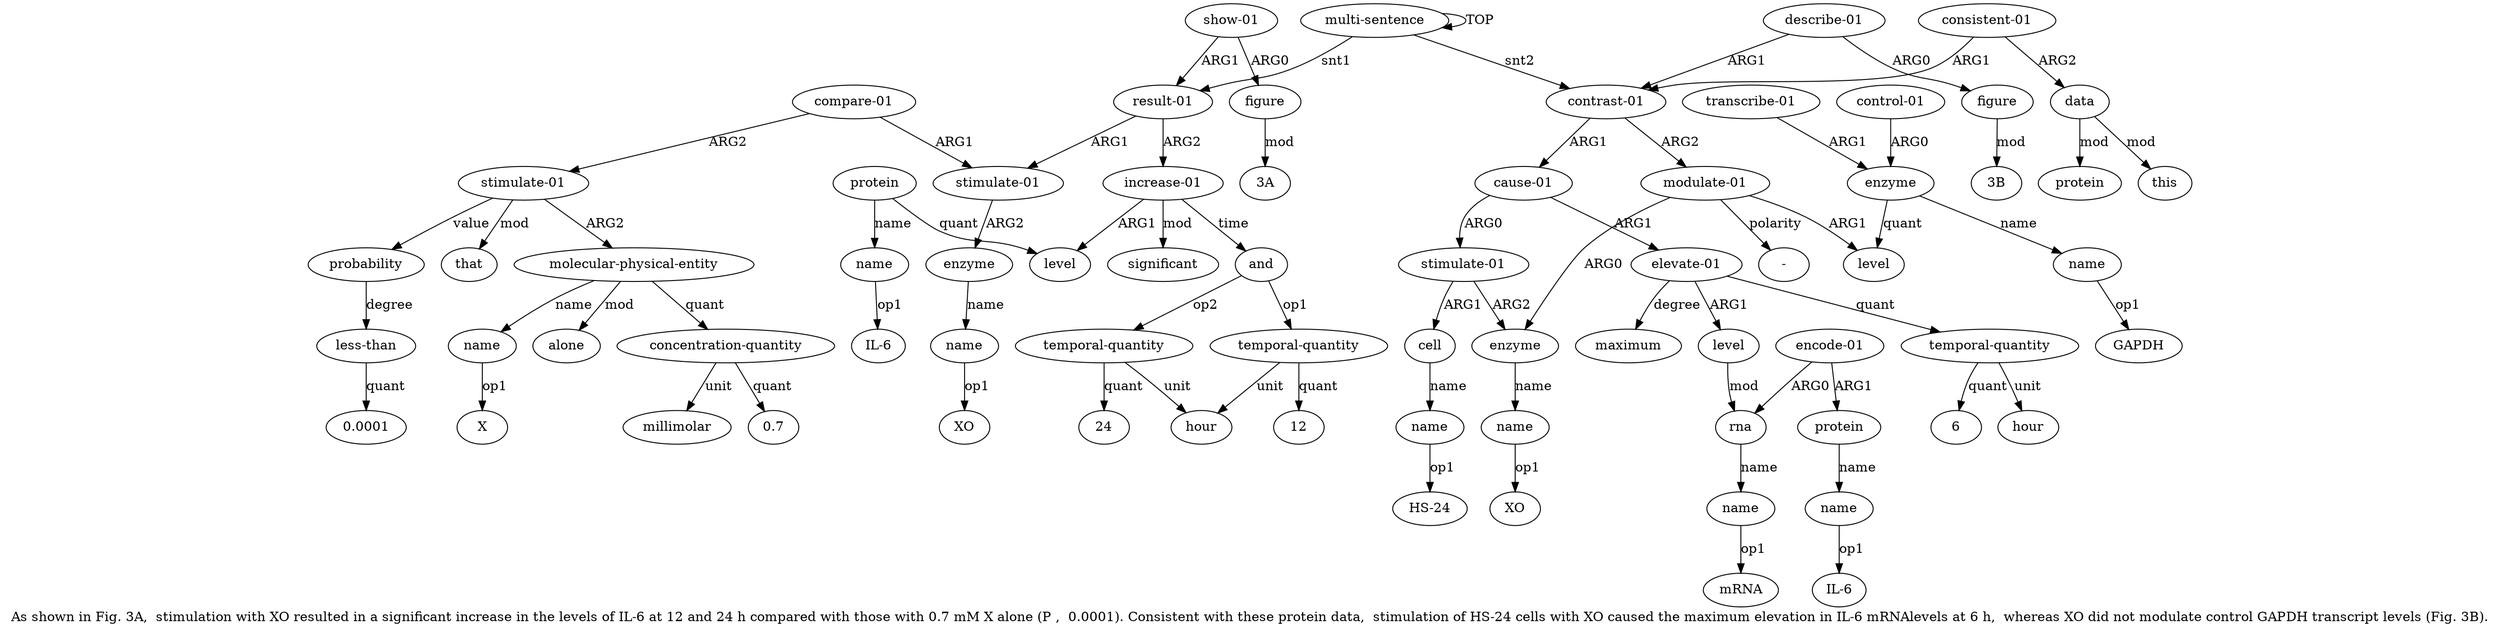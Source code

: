 digraph  {
	graph [label="As shown in Fig. 3A,  stimulation with XO resulted in a significant increase in the levels of IL-6 at 12 and 24 h compared with \
those with 0.7 mM X alone (P ,  0.0001). Consistent with these protein data,  stimulation of HS-24 cells with XO caused the maximum \
elevation in IL-6 mRNAlevels at 6 h,  whereas XO did not modulate control GAPDH transcript levels (Fig. 3B)."];
	node [label="\N"];
	a20	 [color=black,
		gold_ind=20,
		gold_label="temporal-quantity",
		label="temporal-quantity",
		test_ind=20,
		test_label="temporal-quantity"];
	a21	 [color=black,
		gold_ind=21,
		gold_label=hour,
		label=hour,
		test_ind=21,
		test_label=hour];
	a20 -> a21 [key=0,
	color=black,
	gold_label=unit,
	label=unit,
	test_label=unit];
"a20 12" [color=black,
	gold_ind=-1,
	gold_label=12,
	label=12,
	test_ind=-1,
	test_label=12];
a20 -> "a20 12" [key=0,
color=black,
gold_label=quant,
label=quant,
test_label=quant];
a22 [color=black,
gold_ind=22,
gold_label="temporal-quantity",
label="temporal-quantity",
test_ind=22,
test_label="temporal-quantity"];
a22 -> a21 [key=0,
color=black,
gold_label=unit,
label=unit,
test_label=unit];
"a22 24" [color=black,
gold_ind=-1,
gold_label=24,
label=24,
test_ind=-1,
test_label=24];
a22 -> "a22 24" [key=0,
color=black,
gold_label=quant,
label=quant,
test_label=quant];
a23 [color=black,
gold_ind=23,
gold_label=significant,
label=significant,
test_ind=23,
test_label=significant];
a24 [color=black,
gold_ind=24,
gold_label="show-01",
label="show-01",
test_ind=24,
test_label="show-01"];
a25 [color=black,
gold_ind=25,
gold_label=figure,
label=figure,
test_ind=25,
test_label=figure];
a24 -> a25 [key=0,
color=black,
gold_label=ARG0,
label=ARG0,
test_label=ARG0];
a1 [color=black,
gold_ind=1,
gold_label="result-01",
label="result-01",
test_ind=1,
test_label="result-01"];
a24 -> a1 [key=0,
color=black,
gold_label=ARG1,
label=ARG1,
test_label=ARG1];
"a25 3A" [color=black,
gold_ind=-1,
gold_label="3A",
label="3A",
test_ind=-1,
test_label="3A"];
a25 -> "a25 3A" [key=0,
color=black,
gold_label=mod,
label=mod,
test_label=mod];
a26 [color=black,
gold_ind=26,
gold_label="contrast-01",
label="contrast-01",
test_ind=26,
test_label="contrast-01"];
a27 [color=black,
gold_ind=27,
gold_label="cause-01",
label="cause-01",
test_ind=27,
test_label="cause-01"];
a26 -> a27 [key=0,
color=black,
gold_label=ARG1,
label=ARG1,
test_label=ARG1];
a43 [color=black,
gold_ind=43,
gold_label="modulate-01",
label="modulate-01",
test_ind=43,
test_label="modulate-01"];
a26 -> a43 [key=0,
color=black,
gold_label=ARG2,
label=ARG2,
test_label=ARG2];
a28 [color=black,
gold_ind=28,
gold_label="stimulate-01",
label="stimulate-01",
test_ind=28,
test_label="stimulate-01"];
a27 -> a28 [key=0,
color=black,
gold_label=ARG0,
label=ARG0,
test_label=ARG0];
a33 [color=black,
gold_ind=33,
gold_label="elevate-01",
label="elevate-01",
test_ind=33,
test_label="elevate-01"];
a27 -> a33 [key=0,
color=black,
gold_label=ARG1,
label=ARG1,
test_label=ARG1];
a29 [color=black,
gold_ind=29,
gold_label=cell,
label=cell,
test_ind=29,
test_label=cell];
a28 -> a29 [key=0,
color=black,
gold_label=ARG1,
label=ARG1,
test_label=ARG1];
a31 [color=black,
gold_ind=31,
gold_label=enzyme,
label=enzyme,
test_ind=31,
test_label=enzyme];
a28 -> a31 [key=0,
color=black,
gold_label=ARG2,
label=ARG2,
test_label=ARG2];
a30 [color=black,
gold_ind=30,
gold_label=name,
label=name,
test_ind=30,
test_label=name];
a29 -> a30 [key=0,
color=black,
gold_label=name,
label=name,
test_label=name];
a32 [color=black,
gold_ind=32,
gold_label=name,
label=name,
test_ind=32,
test_label=name];
a31 -> a32 [key=0,
color=black,
gold_label=name,
label=name,
test_label=name];
"a30 HS-24" [color=black,
gold_ind=-1,
gold_label="HS-24",
label="HS-24",
test_ind=-1,
test_label="HS-24"];
a30 -> "a30 HS-24" [key=0,
color=black,
gold_label=op1,
label=op1,
test_label=op1];
a37 [color=black,
gold_ind=37,
gold_label="encode-01",
label="encode-01",
test_ind=37,
test_label="encode-01"];
a35 [color=black,
gold_ind=35,
gold_label=rna,
label=rna,
test_ind=35,
test_label=rna];
a37 -> a35 [key=0,
color=black,
gold_label=ARG0,
label=ARG0,
test_label=ARG0];
a38 [color=black,
gold_ind=38,
gold_label=protein,
label=protein,
test_ind=38,
test_label=protein];
a37 -> a38 [key=0,
color=black,
gold_label=ARG1,
label=ARG1,
test_label=ARG1];
"a54 3B" [color=black,
gold_ind=-1,
gold_label="3B",
label="3B",
test_ind=-1,
test_label="3B"];
"a18 IL-6" [color=black,
gold_ind=-1,
gold_label="IL-6",
label="IL-6",
test_ind=-1,
test_label="IL-6"];
a36 [color=black,
gold_ind=36,
gold_label=name,
label=name,
test_ind=36,
test_label=name];
"a36 mRNA" [color=black,
gold_ind=-1,
gold_label=mRNA,
label=mRNA,
test_ind=-1,
test_label=mRNA];
a36 -> "a36 mRNA" [key=0,
color=black,
gold_label=op1,
label=op1,
test_label=op1];
a34 [color=black,
gold_ind=34,
gold_label=level,
label=level,
test_ind=34,
test_label=level];
a33 -> a34 [key=0,
color=black,
gold_label=ARG1,
label=ARG1,
test_label=ARG1];
a40 [color=black,
gold_ind=40,
gold_label=maximum,
label=maximum,
test_ind=40,
test_label=maximum];
a33 -> a40 [key=0,
color=black,
gold_label=degree,
label=degree,
test_label=degree];
a41 [color=black,
gold_ind=41,
gold_label="temporal-quantity",
label="temporal-quantity",
test_ind=41,
test_label="temporal-quantity"];
a33 -> a41 [key=0,
color=black,
gold_label=quant,
label=quant,
test_label=quant];
"a14 0.0001" [color=black,
gold_ind=-1,
gold_label=0.0001,
label=0.0001,
test_ind=-1,
test_label=0.0001];
a35 -> a36 [key=0,
color=black,
gold_label=name,
label=name,
test_label=name];
"a9 0.7" [color=black,
gold_ind=-1,
gold_label=0.7,
label=0.7,
test_ind=-1,
test_label=0.7];
"a41 6" [color=black,
gold_ind=-1,
gold_label=6,
label=6,
test_ind=-1,
test_label=6];
a34 -> a35 [key=0,
color=black,
gold_label=mod,
label=mod,
test_label=mod];
"a4 XO" [color=black,
gold_ind=-1,
gold_label=XO,
label=XO,
test_ind=-1,
test_label=XO];
a51 [color=black,
gold_ind=51,
gold_label=protein,
label=protein,
test_ind=51,
test_label=protein];
a50 [color=black,
gold_ind=50,
gold_label=data,
label=data,
test_ind=50,
test_label=data];
a50 -> a51 [key=0,
color=black,
gold_label=mod,
label=mod,
test_label=mod];
a52 [color=black,
gold_ind=52,
gold_label=this,
label=this,
test_ind=52,
test_label=this];
a50 -> a52 [key=0,
color=black,
gold_label=mod,
label=mod,
test_label=mod];
a53 [color=black,
gold_ind=53,
gold_label="describe-01",
label="describe-01",
test_ind=53,
test_label="describe-01"];
a53 -> a26 [key=0,
color=black,
gold_label=ARG1,
label=ARG1,
test_label=ARG1];
a54 [color=black,
gold_ind=54,
gold_label=figure,
label=figure,
test_ind=54,
test_label=figure];
a53 -> a54 [key=0,
color=black,
gold_label=ARG0,
label=ARG0,
test_label=ARG0];
a54 -> "a54 3B" [key=0,
color=black,
gold_label=mod,
label=mod,
test_label=mod];
"a46 GAPDH" [color=black,
gold_ind=-1,
gold_label=GAPDH,
label=GAPDH,
test_ind=-1,
test_label=GAPDH];
"a32 XO" [color=black,
gold_ind=-1,
gold_label=XO,
label=XO,
test_ind=-1,
test_label=XO];
a32 -> "a32 XO" [key=0,
color=black,
gold_label=op1,
label=op1,
test_label=op1];
a15 [color=black,
gold_ind=15,
gold_label="increase-01",
label="increase-01",
test_ind=15,
test_label="increase-01"];
a15 -> a23 [key=0,
color=black,
gold_label=mod,
label=mod,
test_label=mod];
a16 [color=black,
gold_ind=16,
gold_label=level,
label=level,
test_ind=16,
test_label=level];
a15 -> a16 [key=0,
color=black,
gold_label=ARG1,
label=ARG1,
test_label=ARG1];
a19 [color=black,
gold_ind=19,
gold_label=and,
label=and,
test_ind=19,
test_label=and];
a15 -> a19 [key=0,
color=black,
gold_label=time,
label=time,
test_label=time];
a14 [color=black,
gold_ind=14,
gold_label="less-than",
label="less-than",
test_ind=14,
test_label="less-than"];
a14 -> "a14 0.0001" [key=0,
color=black,
gold_label=quant,
label=quant,
test_label=quant];
a17 [color=black,
gold_ind=17,
gold_label=protein,
label=protein,
test_ind=17,
test_label=protein];
a17 -> a16 [key=0,
color=black,
gold_label=quant,
label=quant,
test_label=quant];
a18 [color=black,
gold_ind=18,
gold_label=name,
label=name,
test_ind=18,
test_label=name];
a17 -> a18 [key=0,
color=black,
gold_label=name,
label=name,
test_label=name];
a11 [color=black,
gold_ind=11,
gold_label=alone,
label=alone,
test_ind=11,
test_label=alone];
a10 [color=black,
gold_ind=10,
gold_label=millimolar,
label=millimolar,
test_ind=10,
test_label=millimolar];
a13 [color=black,
gold_ind=13,
gold_label=probability,
label=probability,
test_ind=13,
test_label=probability];
a13 -> a14 [key=0,
color=black,
gold_label=degree,
label=degree,
test_label=degree];
a12 [color=black,
gold_ind=12,
gold_label=that,
label=that,
test_ind=12,
test_label=that];
a39 [color=black,
gold_ind=39,
gold_label=name,
label=name,
test_ind=39,
test_label=name];
"a39 IL-6" [color=black,
gold_ind=-1,
gold_label="IL-6",
label="IL-6",
test_ind=-1,
test_label="IL-6"];
a39 -> "a39 IL-6" [key=0,
color=black,
gold_label=op1,
label=op1,
test_label=op1];
a38 -> a39 [key=0,
color=black,
gold_label=name,
label=name,
test_label=name];
a19 -> a20 [key=0,
color=black,
gold_label=op1,
label=op1,
test_label=op1];
a19 -> a22 [key=0,
color=black,
gold_label=op2,
label=op2,
test_label=op2];
a18 -> "a18 IL-6" [key=0,
color=black,
gold_label=op1,
label=op1,
test_label=op1];
"a8 X" [color=black,
gold_ind=-1,
gold_label=X,
label=X,
test_ind=-1,
test_label=X];
a1 -> a15 [key=0,
color=black,
gold_label=ARG2,
label=ARG2,
test_label=ARG2];
a2 [color=black,
gold_ind=2,
gold_label="stimulate-01",
label="stimulate-01",
test_ind=2,
test_label="stimulate-01"];
a1 -> a2 [key=0,
color=black,
gold_label=ARG1,
label=ARG1,
test_label=ARG1];
a0 [color=black,
gold_ind=0,
gold_label="multi-sentence",
label="multi-sentence",
test_ind=0,
test_label="multi-sentence"];
a0 -> a26 [key=0,
color=black,
gold_label=snt2,
label=snt2,
test_label=snt2];
a0 -> a1 [key=0,
color=black,
gold_label=snt1,
label=snt1,
test_label=snt1];
a0 -> a0 [key=0,
color=black,
gold_label=TOP,
label=TOP,
test_label=TOP];
a3 [color=black,
gold_ind=3,
gold_label=enzyme,
label=enzyme,
test_ind=3,
test_label=enzyme];
a4 [color=black,
gold_ind=4,
gold_label=name,
label=name,
test_ind=4,
test_label=name];
a3 -> a4 [key=0,
color=black,
gold_label=name,
label=name,
test_label=name];
a2 -> a3 [key=0,
color=black,
gold_label=ARG2,
label=ARG2,
test_label=ARG2];
a5 [color=black,
gold_ind=5,
gold_label="compare-01",
label="compare-01",
test_ind=5,
test_label="compare-01"];
a5 -> a2 [key=0,
color=black,
gold_label=ARG1,
label=ARG1,
test_label=ARG1];
a6 [color=black,
gold_ind=6,
gold_label="stimulate-01",
label="stimulate-01",
test_ind=6,
test_label="stimulate-01"];
a5 -> a6 [key=0,
color=black,
gold_label=ARG2,
label=ARG2,
test_label=ARG2];
a4 -> "a4 XO" [key=0,
color=black,
gold_label=op1,
label=op1,
test_label=op1];
a7 [color=black,
gold_ind=7,
gold_label="molecular-physical-entity",
label="molecular-physical-entity",
test_ind=7,
test_label="molecular-physical-entity"];
a7 -> a11 [key=0,
color=black,
gold_label=mod,
label=mod,
test_label=mod];
a9 [color=black,
gold_ind=9,
gold_label="concentration-quantity",
label="concentration-quantity",
test_ind=9,
test_label="concentration-quantity"];
a7 -> a9 [key=0,
color=black,
gold_label=quant,
label=quant,
test_label=quant];
a8 [color=black,
gold_ind=8,
gold_label=name,
label=name,
test_ind=8,
test_label=name];
a7 -> a8 [key=0,
color=black,
gold_label=name,
label=name,
test_label=name];
a6 -> a13 [key=0,
color=black,
gold_label=value,
label=value,
test_label=value];
a6 -> a12 [key=0,
color=black,
gold_label=mod,
label=mod,
test_label=mod];
a6 -> a7 [key=0,
color=black,
gold_label=ARG2,
label=ARG2,
test_label=ARG2];
a9 -> "a9 0.7" [key=0,
color=black,
gold_label=quant,
label=quant,
test_label=quant];
a9 -> a10 [key=0,
color=black,
gold_label=unit,
label=unit,
test_label=unit];
a8 -> "a8 X" [key=0,
color=black,
gold_label=op1,
label=op1,
test_label=op1];
"a43 -" [color=black,
gold_ind=-1,
gold_label="-",
label="-",
test_ind=-1,
test_label="-"];
a46 [color=black,
gold_ind=46,
gold_label=name,
label=name,
test_ind=46,
test_label=name];
a46 -> "a46 GAPDH" [key=0,
color=black,
gold_label=op1,
label=op1,
test_label=op1];
a47 [color=black,
gold_ind=47,
gold_label="transcribe-01",
label="transcribe-01",
test_ind=47,
test_label="transcribe-01"];
a45 [color=black,
gold_ind=45,
gold_label=enzyme,
label=enzyme,
test_ind=45,
test_label=enzyme];
a47 -> a45 [key=0,
color=black,
gold_label=ARG1,
label=ARG1,
test_label=ARG1];
a44 [color=black,
gold_ind=44,
gold_label=level,
label=level,
test_ind=44,
test_label=level];
a45 -> a46 [key=0,
color=black,
gold_label=name,
label=name,
test_label=name];
a45 -> a44 [key=0,
color=black,
gold_label=quant,
label=quant,
test_label=quant];
a42 [color=black,
gold_ind=42,
gold_label=hour,
label=hour,
test_ind=42,
test_label=hour];
a43 -> a31 [key=0,
color=black,
gold_label=ARG0,
label=ARG0,
test_label=ARG0];
a43 -> "a43 -" [key=0,
color=black,
gold_label=polarity,
label=polarity,
test_label=polarity];
a43 -> a44 [key=0,
color=black,
gold_label=ARG1,
label=ARG1,
test_label=ARG1];
a41 -> "a41 6" [key=0,
color=black,
gold_label=quant,
label=quant,
test_label=quant];
a41 -> a42 [key=0,
color=black,
gold_label=unit,
label=unit,
test_label=unit];
a48 [color=black,
gold_ind=48,
gold_label="control-01",
label="control-01",
test_ind=48,
test_label="control-01"];
a48 -> a45 [key=0,
color=black,
gold_label=ARG0,
label=ARG0,
test_label=ARG0];
a49 [color=black,
gold_ind=49,
gold_label="consistent-01",
label="consistent-01",
test_ind=49,
test_label="consistent-01"];
a49 -> a26 [key=0,
color=black,
gold_label=ARG1,
label=ARG1,
test_label=ARG1];
a49 -> a50 [key=0,
color=black,
gold_label=ARG2,
label=ARG2,
test_label=ARG2];
}
